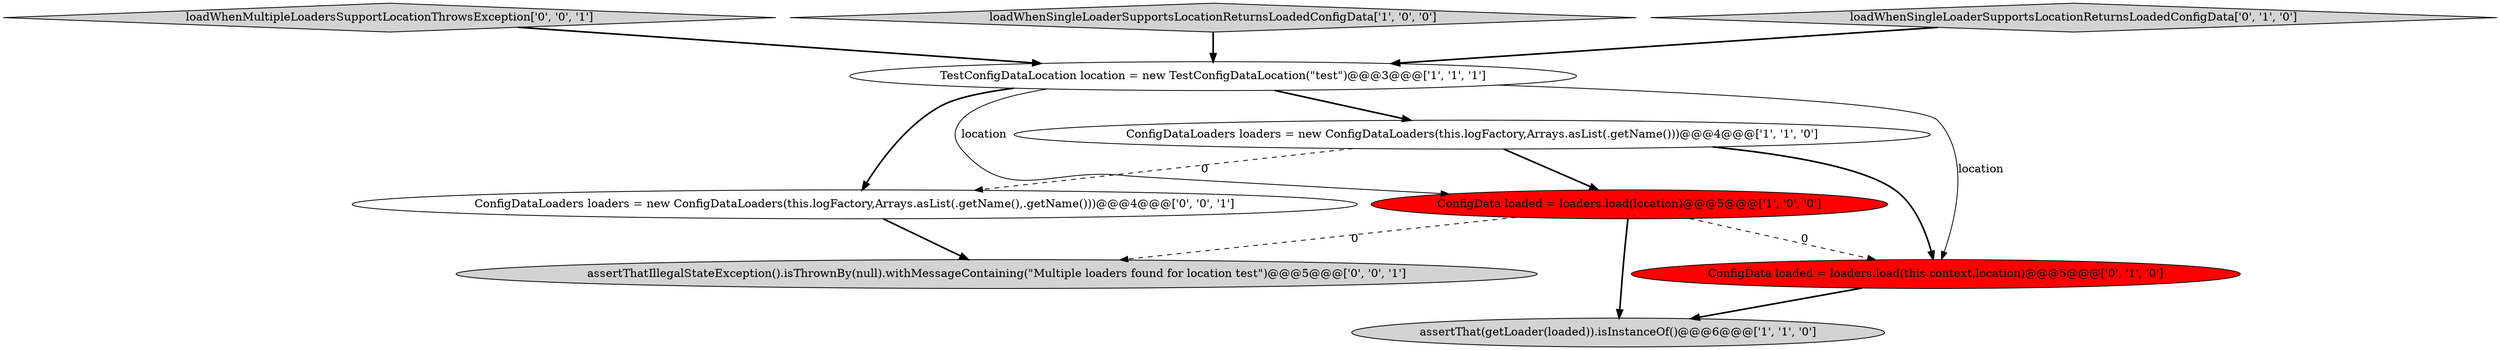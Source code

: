 digraph {
0 [style = filled, label = "assertThat(getLoader(loaded)).isInstanceOf()@@@6@@@['1', '1', '0']", fillcolor = lightgray, shape = ellipse image = "AAA0AAABBB1BBB"];
4 [style = filled, label = "ConfigDataLoaders loaders = new ConfigDataLoaders(this.logFactory,Arrays.asList(.getName()))@@@4@@@['1', '1', '0']", fillcolor = white, shape = ellipse image = "AAA0AAABBB1BBB"];
9 [style = filled, label = "loadWhenMultipleLoadersSupportLocationThrowsException['0', '0', '1']", fillcolor = lightgray, shape = diamond image = "AAA0AAABBB3BBB"];
2 [style = filled, label = "ConfigData loaded = loaders.load(location)@@@5@@@['1', '0', '0']", fillcolor = red, shape = ellipse image = "AAA1AAABBB1BBB"];
1 [style = filled, label = "loadWhenSingleLoaderSupportsLocationReturnsLoadedConfigData['1', '0', '0']", fillcolor = lightgray, shape = diamond image = "AAA0AAABBB1BBB"];
5 [style = filled, label = "loadWhenSingleLoaderSupportsLocationReturnsLoadedConfigData['0', '1', '0']", fillcolor = lightgray, shape = diamond image = "AAA0AAABBB2BBB"];
3 [style = filled, label = "TestConfigDataLocation location = new TestConfigDataLocation(\"test\")@@@3@@@['1', '1', '1']", fillcolor = white, shape = ellipse image = "AAA0AAABBB1BBB"];
7 [style = filled, label = "ConfigDataLoaders loaders = new ConfigDataLoaders(this.logFactory,Arrays.asList(.getName(),.getName()))@@@4@@@['0', '0', '1']", fillcolor = white, shape = ellipse image = "AAA0AAABBB3BBB"];
8 [style = filled, label = "assertThatIllegalStateException().isThrownBy(null).withMessageContaining(\"Multiple loaders found for location test\")@@@5@@@['0', '0', '1']", fillcolor = lightgray, shape = ellipse image = "AAA0AAABBB3BBB"];
6 [style = filled, label = "ConfigData loaded = loaders.load(this.context,location)@@@5@@@['0', '1', '0']", fillcolor = red, shape = ellipse image = "AAA1AAABBB2BBB"];
1->3 [style = bold, label=""];
5->3 [style = bold, label=""];
9->3 [style = bold, label=""];
2->0 [style = bold, label=""];
6->0 [style = bold, label=""];
4->2 [style = bold, label=""];
3->7 [style = bold, label=""];
7->8 [style = bold, label=""];
3->2 [style = solid, label="location"];
4->6 [style = bold, label=""];
3->4 [style = bold, label=""];
3->6 [style = solid, label="location"];
4->7 [style = dashed, label="0"];
2->8 [style = dashed, label="0"];
2->6 [style = dashed, label="0"];
}
